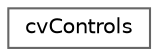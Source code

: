 digraph "Graphical Class Hierarchy"
{
 // LATEX_PDF_SIZE
  bgcolor="transparent";
  edge [fontname=Helvetica,fontsize=10,labelfontname=Helvetica,labelfontsize=10];
  node [fontname=Helvetica,fontsize=10,shape=box,height=0.2,width=0.4];
  rankdir="LR";
  Node0 [id="Node000000",label="cvControls",height=0.2,width=0.4,color="grey40", fillcolor="white", style="filled",URL="$classFoam_1_1cvControls.html",tooltip="Controls for the conformalVoronoiMesh mesh generator."];
}
